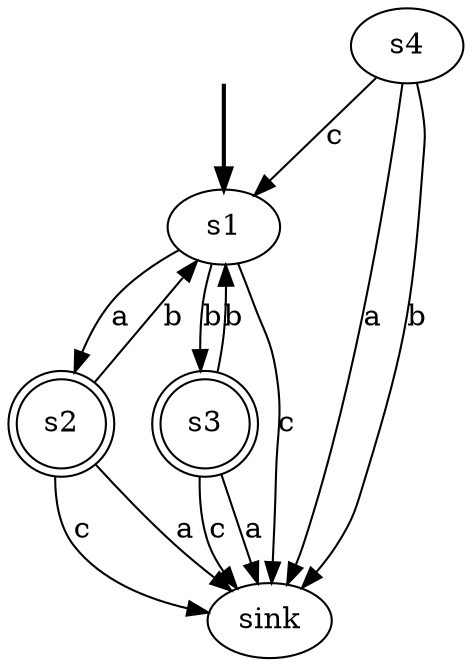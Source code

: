 digraph {
	fake [style=invisible]
	s2 [shape=doublecircle]
	s1 [root=true]
	s4
	s3 [shape=doublecircle]
	fake -> s1 [style=bold]
	s2 -> sink [label=c]
	s2 -> sink [label=a]
	s2 -> s1 [label=b]
	s1 -> s2 [label=a]
	s1 -> sink [label=c]
	s1 -> s3 [label=b]
	s4 -> s1 [label=c]
	s4 -> sink [label=a]
	s4 -> sink [label=b]
	s3 -> sink [label=c]
	s3 -> sink [label=a]
	s3 -> s1 [label=b]
}
